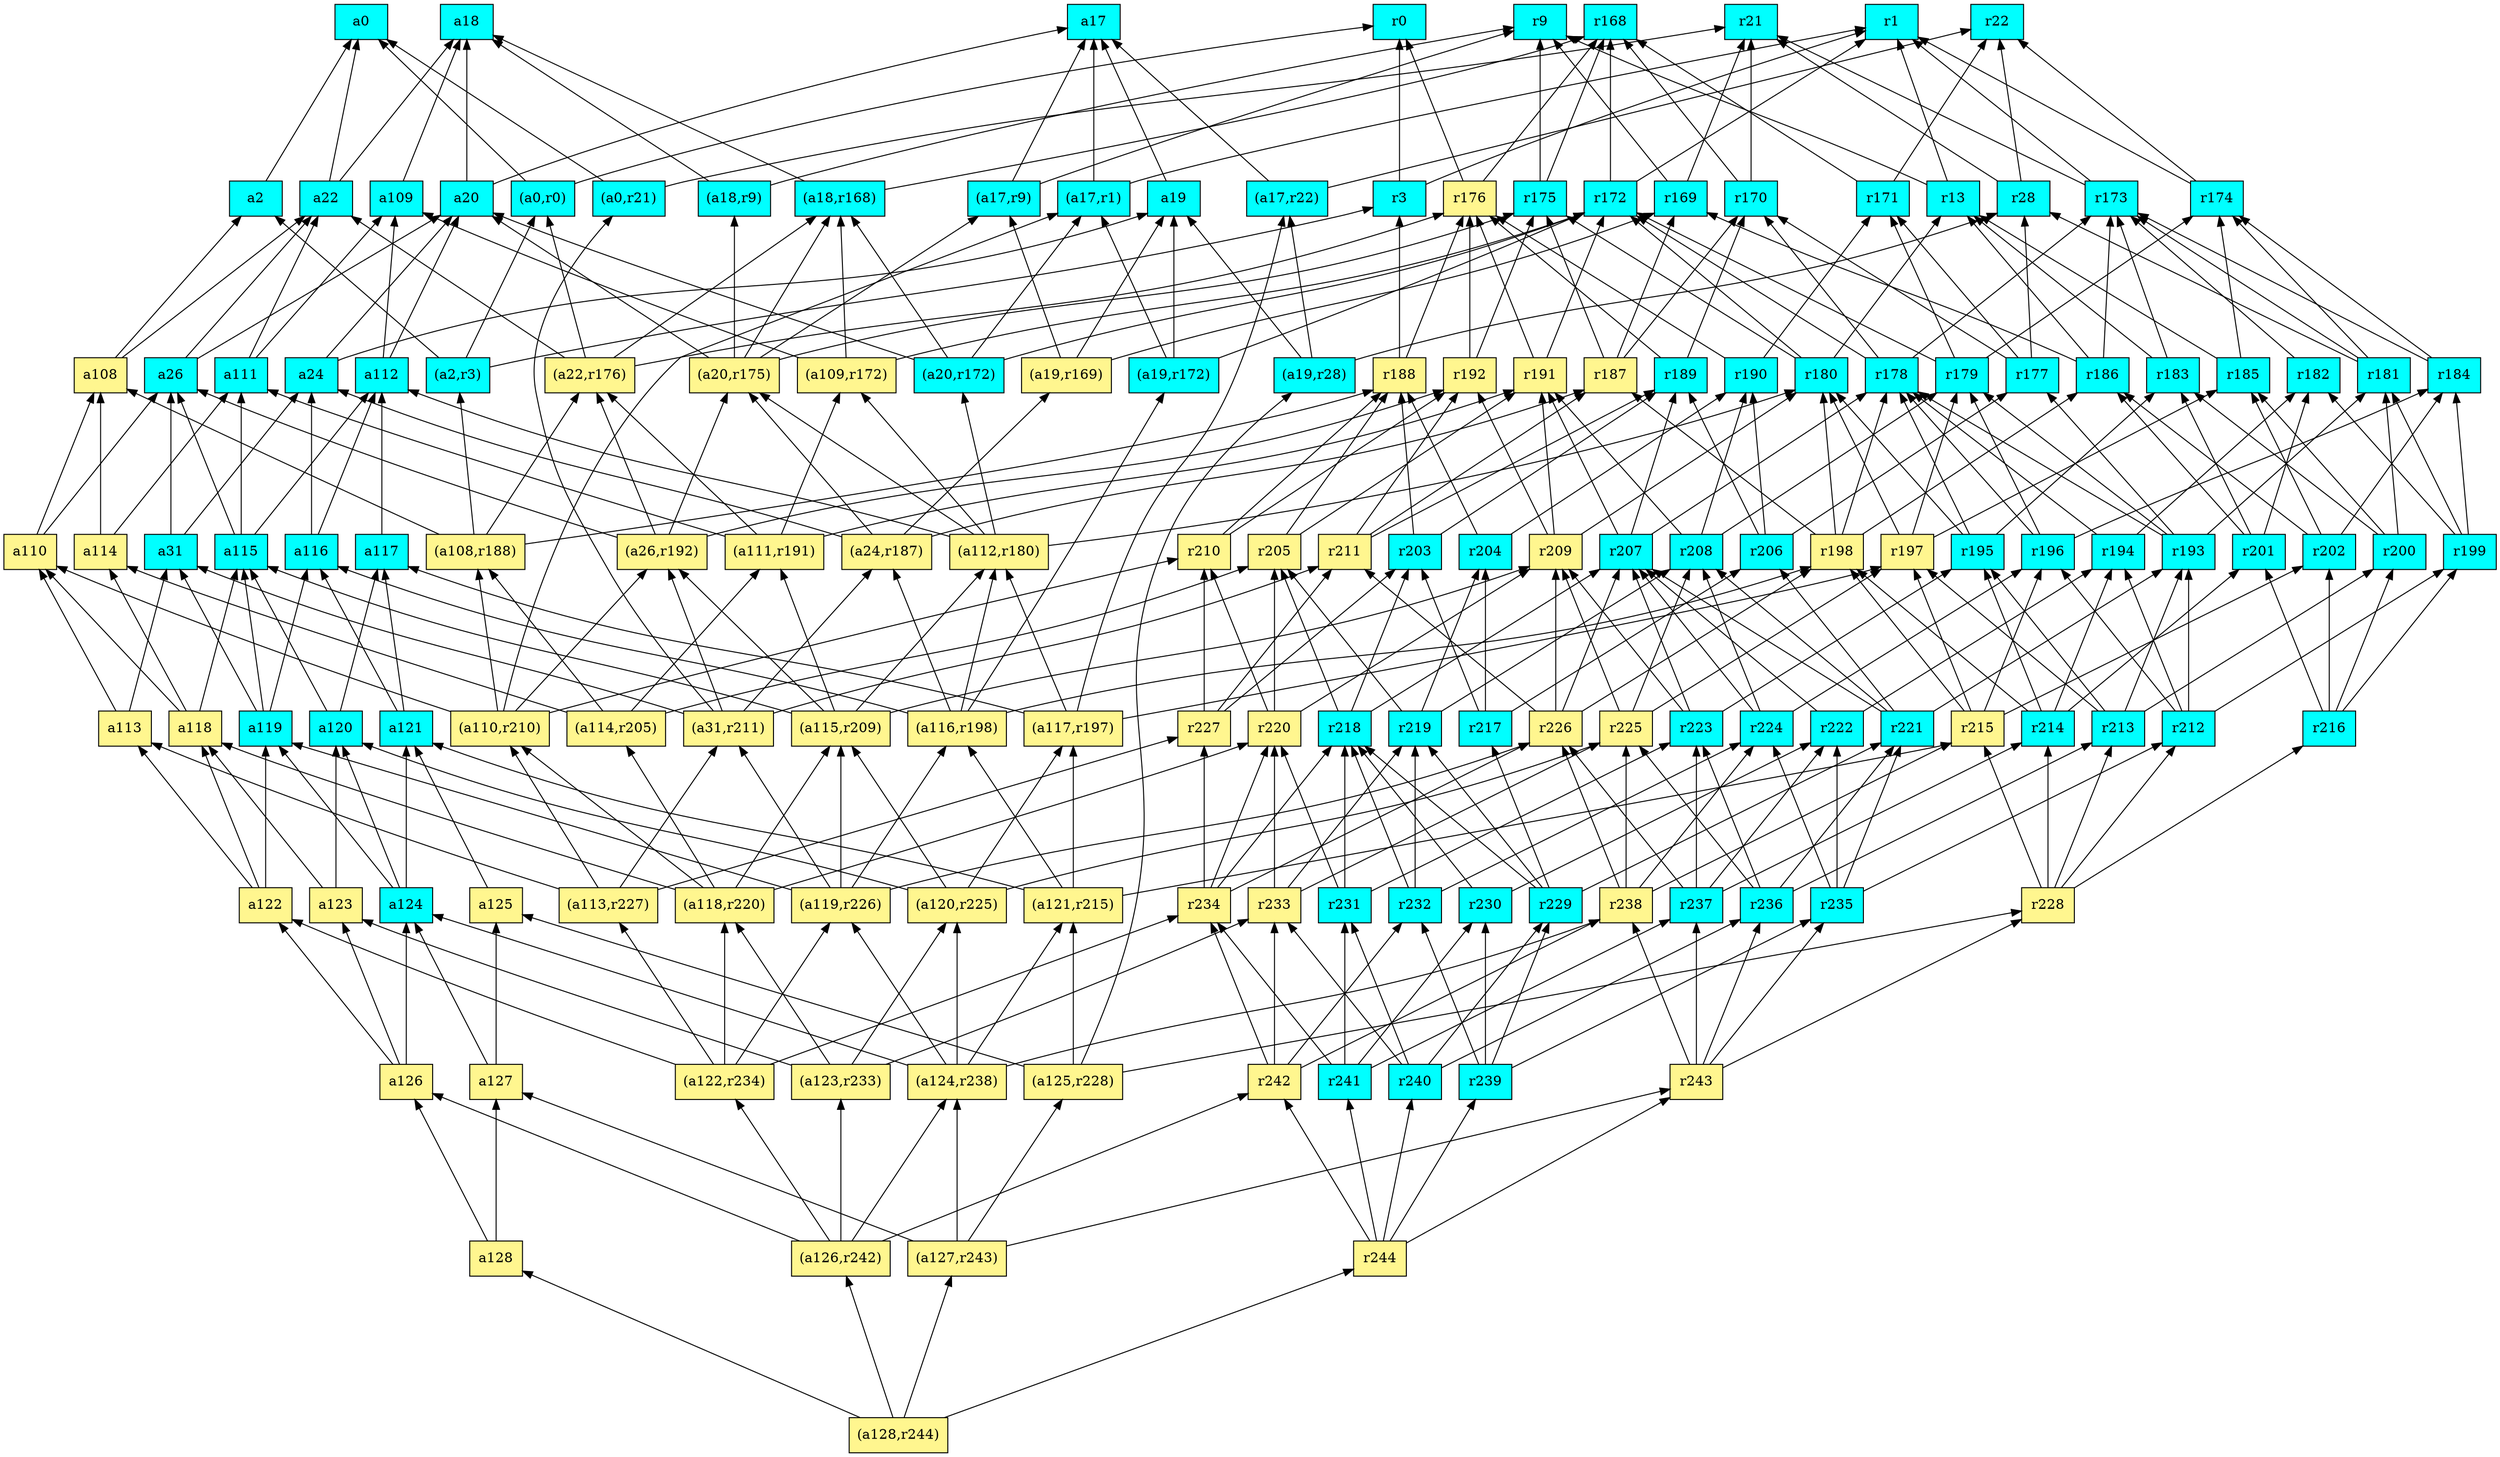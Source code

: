 digraph G {
rankdir=BT;ranksep="2.0";
"(a120,r225)" [shape=record,fillcolor=khaki1,style=filled,label="{(a120,r225)}"];
"a114" [shape=record,fillcolor=khaki1,style=filled,label="{a114}"];
"a119" [shape=record,fillcolor=cyan,style=filled,label="{a119}"];
"(a124,r238)" [shape=record,fillcolor=khaki1,style=filled,label="{(a124,r238)}"];
"(a19,r172)" [shape=record,fillcolor=cyan,style=filled,label="{(a19,r172)}"];
"r211" [shape=record,fillcolor=khaki1,style=filled,label="{r211}"];
"r223" [shape=record,fillcolor=cyan,style=filled,label="{r223}"];
"a2" [shape=record,fillcolor=cyan,style=filled,label="{a2}"];
"(a109,r172)" [shape=record,fillcolor=khaki1,style=filled,label="{(a109,r172)}"];
"r213" [shape=record,fillcolor=cyan,style=filled,label="{r213}"];
"(a119,r226)" [shape=record,fillcolor=khaki1,style=filled,label="{(a119,r226)}"];
"r172" [shape=record,fillcolor=cyan,style=filled,label="{r172}"];
"r3" [shape=record,fillcolor=cyan,style=filled,label="{r3}"];
"a20" [shape=record,fillcolor=cyan,style=filled,label="{a20}"];
"r21" [shape=record,fillcolor=cyan,style=filled,label="{r21}"];
"r184" [shape=record,fillcolor=cyan,style=filled,label="{r184}"];
"r201" [shape=record,fillcolor=cyan,style=filled,label="{r201}"];
"r209" [shape=record,fillcolor=khaki1,style=filled,label="{r209}"];
"r221" [shape=record,fillcolor=cyan,style=filled,label="{r221}"];
"r215" [shape=record,fillcolor=khaki1,style=filled,label="{r215}"];
"(a0,r21)" [shape=record,fillcolor=cyan,style=filled,label="{(a0,r21)}"];
"a125" [shape=record,fillcolor=khaki1,style=filled,label="{a125}"];
"(a125,r228)" [shape=record,fillcolor=khaki1,style=filled,label="{(a125,r228)}"];
"a24" [shape=record,fillcolor=cyan,style=filled,label="{a24}"];
"r234" [shape=record,fillcolor=khaki1,style=filled,label="{r234}"];
"(a17,r9)" [shape=record,fillcolor=cyan,style=filled,label="{(a17,r9)}"];
"r232" [shape=record,fillcolor=cyan,style=filled,label="{r232}"];
"r239" [shape=record,fillcolor=cyan,style=filled,label="{r239}"];
"r233" [shape=record,fillcolor=khaki1,style=filled,label="{r233}"];
"(a118,r220)" [shape=record,fillcolor=khaki1,style=filled,label="{(a118,r220)}"];
"(a19,r169)" [shape=record,fillcolor=khaki1,style=filled,label="{(a19,r169)}"];
"a19" [shape=record,fillcolor=cyan,style=filled,label="{a19}"];
"r178" [shape=record,fillcolor=cyan,style=filled,label="{r178}"];
"(a18,r9)" [shape=record,fillcolor=cyan,style=filled,label="{(a18,r9)}"];
"(a111,r191)" [shape=record,fillcolor=khaki1,style=filled,label="{(a111,r191)}"];
"r207" [shape=record,fillcolor=cyan,style=filled,label="{r207}"];
"(a26,r192)" [shape=record,fillcolor=khaki1,style=filled,label="{(a26,r192)}"];
"a120" [shape=record,fillcolor=cyan,style=filled,label="{a120}"];
"r199" [shape=record,fillcolor=cyan,style=filled,label="{r199}"];
"(a18,r168)" [shape=record,fillcolor=cyan,style=filled,label="{(a18,r168)}"];
"r190" [shape=record,fillcolor=cyan,style=filled,label="{r190}"];
"a31" [shape=record,fillcolor=cyan,style=filled,label="{a31}"];
"r241" [shape=record,fillcolor=cyan,style=filled,label="{r241}"];
"r210" [shape=record,fillcolor=khaki1,style=filled,label="{r210}"];
"r180" [shape=record,fillcolor=cyan,style=filled,label="{r180}"];
"(a22,r176)" [shape=record,fillcolor=khaki1,style=filled,label="{(a22,r176)}"];
"r181" [shape=record,fillcolor=cyan,style=filled,label="{r181}"];
"r227" [shape=record,fillcolor=khaki1,style=filled,label="{r227}"];
"r208" [shape=record,fillcolor=cyan,style=filled,label="{r208}"];
"(a2,r3)" [shape=record,fillcolor=cyan,style=filled,label="{(a2,r3)}"];
"r220" [shape=record,fillcolor=khaki1,style=filled,label="{r220}"];
"r191" [shape=record,fillcolor=khaki1,style=filled,label="{r191}"];
"r230" [shape=record,fillcolor=cyan,style=filled,label="{r230}"];
"r188" [shape=record,fillcolor=khaki1,style=filled,label="{r188}"];
"a124" [shape=record,fillcolor=cyan,style=filled,label="{a124}"];
"r235" [shape=record,fillcolor=cyan,style=filled,label="{r235}"];
"a115" [shape=record,fillcolor=cyan,style=filled,label="{a115}"];
"(a17,r22)" [shape=record,fillcolor=cyan,style=filled,label="{(a17,r22)}"];
"a121" [shape=record,fillcolor=cyan,style=filled,label="{a121}"];
"r224" [shape=record,fillcolor=cyan,style=filled,label="{r224}"];
"a108" [shape=record,fillcolor=khaki1,style=filled,label="{a108}"];
"(a20,r175)" [shape=record,fillcolor=khaki1,style=filled,label="{(a20,r175)}"];
"a126" [shape=record,fillcolor=khaki1,style=filled,label="{a126}"];
"r1" [shape=record,fillcolor=cyan,style=filled,label="{r1}"];
"(a123,r233)" [shape=record,fillcolor=khaki1,style=filled,label="{(a123,r233)}"];
"r168" [shape=record,fillcolor=cyan,style=filled,label="{r168}"];
"r240" [shape=record,fillcolor=cyan,style=filled,label="{r240}"];
"(a122,r234)" [shape=record,fillcolor=khaki1,style=filled,label="{(a122,r234)}"];
"r170" [shape=record,fillcolor=cyan,style=filled,label="{r170}"];
"(a114,r205)" [shape=record,fillcolor=khaki1,style=filled,label="{(a114,r205)}"];
"r222" [shape=record,fillcolor=cyan,style=filled,label="{r222}"];
"r226" [shape=record,fillcolor=khaki1,style=filled,label="{r226}"];
"a112" [shape=record,fillcolor=cyan,style=filled,label="{a112}"];
"(a110,r210)" [shape=record,fillcolor=khaki1,style=filled,label="{(a110,r210)}"];
"a128" [shape=record,fillcolor=khaki1,style=filled,label="{a128}"];
"r195" [shape=record,fillcolor=cyan,style=filled,label="{r195}"];
"a122" [shape=record,fillcolor=khaki1,style=filled,label="{a122}"];
"r244" [shape=record,fillcolor=khaki1,style=filled,label="{r244}"];
"r228" [shape=record,fillcolor=khaki1,style=filled,label="{r228}"];
"r238" [shape=record,fillcolor=khaki1,style=filled,label="{r238}"];
"r193" [shape=record,fillcolor=cyan,style=filled,label="{r193}"];
"r183" [shape=record,fillcolor=cyan,style=filled,label="{r183}"];
"a26" [shape=record,fillcolor=cyan,style=filled,label="{a26}"];
"r194" [shape=record,fillcolor=cyan,style=filled,label="{r194}"];
"r182" [shape=record,fillcolor=cyan,style=filled,label="{r182}"];
"r198" [shape=record,fillcolor=khaki1,style=filled,label="{r198}"];
"(a108,r188)" [shape=record,fillcolor=khaki1,style=filled,label="{(a108,r188)}"];
"(a115,r209)" [shape=record,fillcolor=khaki1,style=filled,label="{(a115,r209)}"];
"r185" [shape=record,fillcolor=cyan,style=filled,label="{r185}"];
"a113" [shape=record,fillcolor=khaki1,style=filled,label="{a113}"];
"(a127,r243)" [shape=record,fillcolor=khaki1,style=filled,label="{(a127,r243)}"];
"r186" [shape=record,fillcolor=cyan,style=filled,label="{r186}"];
"(a121,r215)" [shape=record,fillcolor=khaki1,style=filled,label="{(a121,r215)}"];
"r218" [shape=record,fillcolor=cyan,style=filled,label="{r218}"];
"r22" [shape=record,fillcolor=cyan,style=filled,label="{r22}"];
"a17" [shape=record,fillcolor=cyan,style=filled,label="{a17}"];
"(a20,r172)" [shape=record,fillcolor=cyan,style=filled,label="{(a20,r172)}"];
"(a19,r28)" [shape=record,fillcolor=cyan,style=filled,label="{(a19,r28)}"];
"r174" [shape=record,fillcolor=cyan,style=filled,label="{r174}"];
"(a31,r211)" [shape=record,fillcolor=khaki1,style=filled,label="{(a31,r211)}"];
"r28" [shape=record,fillcolor=cyan,style=filled,label="{r28}"];
"a22" [shape=record,fillcolor=cyan,style=filled,label="{a22}"];
"r225" [shape=record,fillcolor=khaki1,style=filled,label="{r225}"];
"(a126,r242)" [shape=record,fillcolor=khaki1,style=filled,label="{(a126,r242)}"];
"a127" [shape=record,fillcolor=khaki1,style=filled,label="{a127}"];
"r203" [shape=record,fillcolor=cyan,style=filled,label="{r203}"];
"(a113,r227)" [shape=record,fillcolor=khaki1,style=filled,label="{(a113,r227)}"];
"r242" [shape=record,fillcolor=khaki1,style=filled,label="{r242}"];
"(a117,r197)" [shape=record,fillcolor=khaki1,style=filled,label="{(a117,r197)}"];
"a117" [shape=record,fillcolor=cyan,style=filled,label="{a117}"];
"r177" [shape=record,fillcolor=cyan,style=filled,label="{r177}"];
"r169" [shape=record,fillcolor=cyan,style=filled,label="{r169}"];
"r204" [shape=record,fillcolor=cyan,style=filled,label="{r204}"];
"r229" [shape=record,fillcolor=cyan,style=filled,label="{r229}"];
"r175" [shape=record,fillcolor=cyan,style=filled,label="{r175}"];
"r202" [shape=record,fillcolor=cyan,style=filled,label="{r202}"];
"r219" [shape=record,fillcolor=cyan,style=filled,label="{r219}"];
"r13" [shape=record,fillcolor=cyan,style=filled,label="{r13}"];
"a109" [shape=record,fillcolor=cyan,style=filled,label="{a109}"];
"r231" [shape=record,fillcolor=cyan,style=filled,label="{r231}"];
"r214" [shape=record,fillcolor=cyan,style=filled,label="{r214}"];
"r9" [shape=record,fillcolor=cyan,style=filled,label="{r9}"];
"(a24,r187)" [shape=record,fillcolor=khaki1,style=filled,label="{(a24,r187)}"];
"(a17,r1)" [shape=record,fillcolor=cyan,style=filled,label="{(a17,r1)}"];
"r237" [shape=record,fillcolor=cyan,style=filled,label="{r237}"];
"r217" [shape=record,fillcolor=cyan,style=filled,label="{r217}"];
"(a112,r180)" [shape=record,fillcolor=khaki1,style=filled,label="{(a112,r180)}"];
"r179" [shape=record,fillcolor=cyan,style=filled,label="{r179}"];
"r205" [shape=record,fillcolor=khaki1,style=filled,label="{r205}"];
"r171" [shape=record,fillcolor=cyan,style=filled,label="{r171}"];
"a123" [shape=record,fillcolor=khaki1,style=filled,label="{a123}"];
"r216" [shape=record,fillcolor=cyan,style=filled,label="{r216}"];
"a111" [shape=record,fillcolor=cyan,style=filled,label="{a111}"];
"a116" [shape=record,fillcolor=cyan,style=filled,label="{a116}"];
"r192" [shape=record,fillcolor=khaki1,style=filled,label="{r192}"];
"(a116,r198)" [shape=record,fillcolor=khaki1,style=filled,label="{(a116,r198)}"];
"r173" [shape=record,fillcolor=cyan,style=filled,label="{r173}"];
"r206" [shape=record,fillcolor=cyan,style=filled,label="{r206}"];
"a18" [shape=record,fillcolor=cyan,style=filled,label="{a18}"];
"r176" [shape=record,fillcolor=khaki1,style=filled,label="{r176}"];
"r197" [shape=record,fillcolor=khaki1,style=filled,label="{r197}"];
"r212" [shape=record,fillcolor=cyan,style=filled,label="{r212}"];
"r236" [shape=record,fillcolor=cyan,style=filled,label="{r236}"];
"r200" [shape=record,fillcolor=cyan,style=filled,label="{r200}"];
"r189" [shape=record,fillcolor=cyan,style=filled,label="{r189}"];
"r196" [shape=record,fillcolor=cyan,style=filled,label="{r196}"];
"(a128,r244)" [shape=record,fillcolor=khaki1,style=filled,label="{(a128,r244)}"];
"(a0,r0)" [shape=record,fillcolor=cyan,style=filled,label="{(a0,r0)}"];
"a118" [shape=record,fillcolor=khaki1,style=filled,label="{a118}"];
"r243" [shape=record,fillcolor=khaki1,style=filled,label="{r243}"];
"a110" [shape=record,fillcolor=khaki1,style=filled,label="{a110}"];
"r0" [shape=record,fillcolor=cyan,style=filled,label="{r0}"];
"a0" [shape=record,fillcolor=cyan,style=filled,label="{a0}"];
"r187" [shape=record,fillcolor=khaki1,style=filled,label="{r187}"];
"(a120,r225)" -> "a120"
"(a120,r225)" -> "(a115,r209)"
"(a120,r225)" -> "r225"
"(a120,r225)" -> "(a117,r197)"
"a114" -> "a108"
"a114" -> "a111"
"a119" -> "a115"
"a119" -> "a31"
"a119" -> "a116"
"(a124,r238)" -> "(a120,r225)"
"(a124,r238)" -> "(a119,r226)"
"(a124,r238)" -> "r238"
"(a124,r238)" -> "(a121,r215)"
"(a124,r238)" -> "a124"
"(a19,r172)" -> "a19"
"(a19,r172)" -> "r172"
"(a19,r172)" -> "(a17,r1)"
"r211" -> "r192"
"r211" -> "r189"
"r211" -> "r187"
"r223" -> "r195"
"r223" -> "r209"
"r223" -> "r207"
"a2" -> "a0"
"(a109,r172)" -> "a109"
"(a109,r172)" -> "(a18,r168)"
"(a109,r172)" -> "r172"
"r213" -> "r195"
"r213" -> "r193"
"r213" -> "r197"
"r213" -> "r200"
"(a119,r226)" -> "a119"
"(a119,r226)" -> "r226"
"(a119,r226)" -> "(a115,r209)"
"(a119,r226)" -> "(a116,r198)"
"(a119,r226)" -> "(a31,r211)"
"r172" -> "r1"
"r172" -> "r168"
"r3" -> "r1"
"r3" -> "r0"
"a20" -> "a18"
"a20" -> "a17"
"r184" -> "r173"
"r184" -> "r174"
"r201" -> "r186"
"r201" -> "r183"
"r201" -> "r182"
"r209" -> "r191"
"r209" -> "r180"
"r209" -> "r192"
"r221" -> "r193"
"r221" -> "r208"
"r221" -> "r206"
"r221" -> "r207"
"r215" -> "r202"
"r215" -> "r198"
"r215" -> "r197"
"r215" -> "r196"
"(a0,r21)" -> "a0"
"(a0,r21)" -> "r21"
"a125" -> "a121"
"(a125,r228)" -> "r228"
"(a125,r228)" -> "(a121,r215)"
"(a125,r228)" -> "a125"
"(a125,r228)" -> "(a19,r28)"
"a24" -> "a19"
"a24" -> "a20"
"r234" -> "r226"
"r234" -> "r227"
"r234" -> "r220"
"r234" -> "r218"
"(a17,r9)" -> "r9"
"(a17,r9)" -> "a17"
"r232" -> "r219"
"r232" -> "r218"
"r232" -> "r224"
"r239" -> "r229"
"r239" -> "r230"
"r239" -> "r235"
"r239" -> "r232"
"r233" -> "r219"
"r233" -> "r220"
"r233" -> "r225"
"(a118,r220)" -> "(a114,r205)"
"(a118,r220)" -> "(a110,r210)"
"(a118,r220)" -> "r220"
"(a118,r220)" -> "(a115,r209)"
"(a118,r220)" -> "a118"
"(a19,r169)" -> "r169"
"(a19,r169)" -> "a19"
"(a19,r169)" -> "(a17,r9)"
"a19" -> "a17"
"r178" -> "r170"
"r178" -> "r172"
"r178" -> "r173"
"(a18,r9)" -> "r9"
"(a18,r9)" -> "a18"
"(a111,r191)" -> "r191"
"(a111,r191)" -> "(a22,r176)"
"(a111,r191)" -> "a111"
"(a111,r191)" -> "(a109,r172)"
"r207" -> "r191"
"r207" -> "r178"
"r207" -> "r189"
"(a26,r192)" -> "r192"
"(a26,r192)" -> "(a20,r175)"
"(a26,r192)" -> "(a22,r176)"
"(a26,r192)" -> "a26"
"a120" -> "a117"
"a120" -> "a115"
"r199" -> "r184"
"r199" -> "r181"
"r199" -> "r182"
"(a18,r168)" -> "a18"
"(a18,r168)" -> "r168"
"r190" -> "r171"
"r190" -> "r176"
"a31" -> "a26"
"a31" -> "a24"
"r241" -> "r230"
"r241" -> "r231"
"r241" -> "r234"
"r241" -> "r237"
"r210" -> "r192"
"r210" -> "r188"
"r180" -> "r172"
"r180" -> "r175"
"r180" -> "r13"
"(a22,r176)" -> "r176"
"(a22,r176)" -> "(a18,r168)"
"(a22,r176)" -> "(a0,r0)"
"(a22,r176)" -> "a22"
"r181" -> "r173"
"r181" -> "r174"
"r181" -> "r28"
"r227" -> "r210"
"r227" -> "r203"
"r227" -> "r211"
"r208" -> "r191"
"r208" -> "r190"
"r208" -> "r179"
"(a2,r3)" -> "r3"
"(a2,r3)" -> "a2"
"(a2,r3)" -> "(a0,r0)"
"r220" -> "r210"
"r220" -> "r209"
"r220" -> "r205"
"r191" -> "r172"
"r191" -> "r176"
"r230" -> "r222"
"r230" -> "r218"
"r188" -> "r3"
"r188" -> "r176"
"a124" -> "a120"
"a124" -> "a119"
"a124" -> "a121"
"r235" -> "r222"
"r235" -> "r221"
"r235" -> "r212"
"r235" -> "r224"
"a115" -> "a26"
"a115" -> "a112"
"a115" -> "a111"
"(a17,r22)" -> "a17"
"(a17,r22)" -> "r22"
"a121" -> "a117"
"a121" -> "a116"
"r224" -> "r208"
"r224" -> "r207"
"r224" -> "r196"
"a108" -> "a2"
"a108" -> "a22"
"(a20,r175)" -> "(a17,r9)"
"(a20,r175)" -> "r175"
"(a20,r175)" -> "a20"
"(a20,r175)" -> "(a18,r168)"
"(a20,r175)" -> "(a18,r9)"
"a126" -> "a122"
"a126" -> "a123"
"a126" -> "a124"
"(a123,r233)" -> "(a120,r225)"
"(a123,r233)" -> "a123"
"(a123,r233)" -> "r233"
"(a123,r233)" -> "(a118,r220)"
"r240" -> "r229"
"r240" -> "r231"
"r240" -> "r236"
"r240" -> "r233"
"(a122,r234)" -> "(a119,r226)"
"(a122,r234)" -> "a122"
"(a122,r234)" -> "r234"
"(a122,r234)" -> "(a113,r227)"
"(a122,r234)" -> "(a118,r220)"
"r170" -> "r21"
"r170" -> "r168"
"(a114,r205)" -> "(a108,r188)"
"(a114,r205)" -> "a114"
"(a114,r205)" -> "(a111,r191)"
"(a114,r205)" -> "r205"
"r222" -> "r194"
"r222" -> "r207"
"r226" -> "r211"
"r226" -> "r198"
"r226" -> "r209"
"r226" -> "r207"
"a112" -> "a109"
"a112" -> "a20"
"(a110,r210)" -> "(a26,r192)"
"(a110,r210)" -> "(a108,r188)"
"(a110,r210)" -> "r210"
"(a110,r210)" -> "a110"
"(a110,r210)" -> "(a17,r1)"
"a128" -> "a127"
"a128" -> "a126"
"r195" -> "r180"
"r195" -> "r183"
"r195" -> "r178"
"a122" -> "a119"
"a122" -> "a113"
"a122" -> "a118"
"r244" -> "r239"
"r244" -> "r241"
"r244" -> "r240"
"r244" -> "r242"
"r244" -> "r243"
"r228" -> "r215"
"r228" -> "r214"
"r228" -> "r212"
"r228" -> "r213"
"r228" -> "r216"
"r238" -> "r224"
"r238" -> "r225"
"r238" -> "r215"
"r238" -> "r226"
"r193" -> "r179"
"r193" -> "r181"
"r193" -> "r178"
"r193" -> "r177"
"r183" -> "r13"
"r183" -> "r173"
"a26" -> "a20"
"a26" -> "a22"
"r194" -> "r178"
"r194" -> "r182"
"r182" -> "r173"
"r198" -> "r180"
"r198" -> "r186"
"r198" -> "r178"
"r198" -> "r187"
"(a108,r188)" -> "a108"
"(a108,r188)" -> "(a22,r176)"
"(a108,r188)" -> "r188"
"(a108,r188)" -> "(a2,r3)"
"(a115,r209)" -> "(a26,r192)"
"(a115,r209)" -> "(a112,r180)"
"(a115,r209)" -> "r209"
"(a115,r209)" -> "a115"
"(a115,r209)" -> "(a111,r191)"
"r185" -> "r13"
"r185" -> "r174"
"a113" -> "a110"
"a113" -> "a31"
"(a127,r243)" -> "(a124,r238)"
"(a127,r243)" -> "(a125,r228)"
"(a127,r243)" -> "a127"
"(a127,r243)" -> "r243"
"r186" -> "r169"
"r186" -> "r13"
"r186" -> "r173"
"(a121,r215)" -> "(a116,r198)"
"(a121,r215)" -> "r215"
"(a121,r215)" -> "(a117,r197)"
"(a121,r215)" -> "a121"
"r218" -> "r203"
"r218" -> "r207"
"r218" -> "r205"
"(a20,r172)" -> "a20"
"(a20,r172)" -> "(a18,r168)"
"(a20,r172)" -> "r172"
"(a20,r172)" -> "(a17,r1)"
"(a19,r28)" -> "a19"
"(a19,r28)" -> "(a17,r22)"
"(a19,r28)" -> "r28"
"r174" -> "r1"
"r174" -> "r22"
"(a31,r211)" -> "(a26,r192)"
"(a31,r211)" -> "(a0,r21)"
"(a31,r211)" -> "r211"
"(a31,r211)" -> "(a24,r187)"
"(a31,r211)" -> "a31"
"r28" -> "r21"
"r28" -> "r22"
"a22" -> "a0"
"a22" -> "a18"
"r225" -> "r208"
"r225" -> "r209"
"r225" -> "r197"
"(a126,r242)" -> "(a122,r234)"
"(a126,r242)" -> "(a124,r238)"
"(a126,r242)" -> "a126"
"(a126,r242)" -> "r242"
"(a126,r242)" -> "(a123,r233)"
"a127" -> "a125"
"a127" -> "a124"
"r203" -> "r189"
"r203" -> "r188"
"(a113,r227)" -> "a113"
"(a113,r227)" -> "r227"
"(a113,r227)" -> "(a31,r211)"
"(a113,r227)" -> "(a110,r210)"
"r242" -> "r238"
"r242" -> "r234"
"r242" -> "r232"
"r242" -> "r233"
"(a117,r197)" -> "(a112,r180)"
"(a117,r197)" -> "a117"
"(a117,r197)" -> "r197"
"(a117,r197)" -> "(a17,r22)"
"a117" -> "a112"
"r177" -> "r28"
"r177" -> "r170"
"r177" -> "r171"
"r169" -> "r9"
"r169" -> "r21"
"r204" -> "r188"
"r204" -> "r190"
"r229" -> "r219"
"r229" -> "r217"
"r229" -> "r221"
"r229" -> "r218"
"r175" -> "r9"
"r175" -> "r168"
"r202" -> "r185"
"r202" -> "r186"
"r202" -> "r184"
"r219" -> "r204"
"r219" -> "r208"
"r219" -> "r205"
"r13" -> "r9"
"r13" -> "r1"
"a109" -> "a18"
"r231" -> "r223"
"r231" -> "r220"
"r231" -> "r218"
"r214" -> "r195"
"r214" -> "r194"
"r214" -> "r201"
"r214" -> "r198"
"(a24,r187)" -> "(a20,r175)"
"(a24,r187)" -> "(a19,r169)"
"(a24,r187)" -> "a24"
"(a24,r187)" -> "r187"
"(a17,r1)" -> "r1"
"(a17,r1)" -> "a17"
"r237" -> "r222"
"r237" -> "r226"
"r237" -> "r214"
"r237" -> "r223"
"r217" -> "r204"
"r217" -> "r206"
"r217" -> "r203"
"(a112,r180)" -> "r180"
"(a112,r180)" -> "(a20,r175)"
"(a112,r180)" -> "(a20,r172)"
"(a112,r180)" -> "a112"
"(a112,r180)" -> "(a109,r172)"
"r179" -> "r172"
"r179" -> "r171"
"r179" -> "r174"
"r205" -> "r191"
"r205" -> "r188"
"r171" -> "r168"
"r171" -> "r22"
"a123" -> "a120"
"a123" -> "a118"
"r216" -> "r199"
"r216" -> "r202"
"r216" -> "r201"
"r216" -> "r200"
"a111" -> "a109"
"a111" -> "a22"
"a116" -> "a24"
"a116" -> "a112"
"r192" -> "r175"
"r192" -> "r176"
"(a116,r198)" -> "(a112,r180)"
"(a116,r198)" -> "(a19,r172)"
"(a116,r198)" -> "(a24,r187)"
"(a116,r198)" -> "a116"
"(a116,r198)" -> "r198"
"r173" -> "r21"
"r173" -> "r1"
"r206" -> "r190"
"r206" -> "r189"
"r206" -> "r177"
"r176" -> "r168"
"r176" -> "r0"
"r197" -> "r180"
"r197" -> "r185"
"r197" -> "r179"
"r212" -> "r199"
"r212" -> "r193"
"r212" -> "r194"
"r212" -> "r196"
"r236" -> "r213"
"r236" -> "r221"
"r236" -> "r225"
"r236" -> "r223"
"r200" -> "r181"
"r200" -> "r185"
"r200" -> "r183"
"r189" -> "r170"
"r189" -> "r176"
"r196" -> "r179"
"r196" -> "r184"
"r196" -> "r178"
"(a128,r244)" -> "a128"
"(a128,r244)" -> "(a127,r243)"
"(a128,r244)" -> "r244"
"(a128,r244)" -> "(a126,r242)"
"(a0,r0)" -> "a0"
"(a0,r0)" -> "r0"
"a118" -> "a114"
"a118" -> "a110"
"a118" -> "a115"
"r243" -> "r237"
"r243" -> "r238"
"r243" -> "r228"
"r243" -> "r235"
"r243" -> "r236"
"a110" -> "a108"
"a110" -> "a26"
"r187" -> "r169"
"r187" -> "r170"
"r187" -> "r175"
}